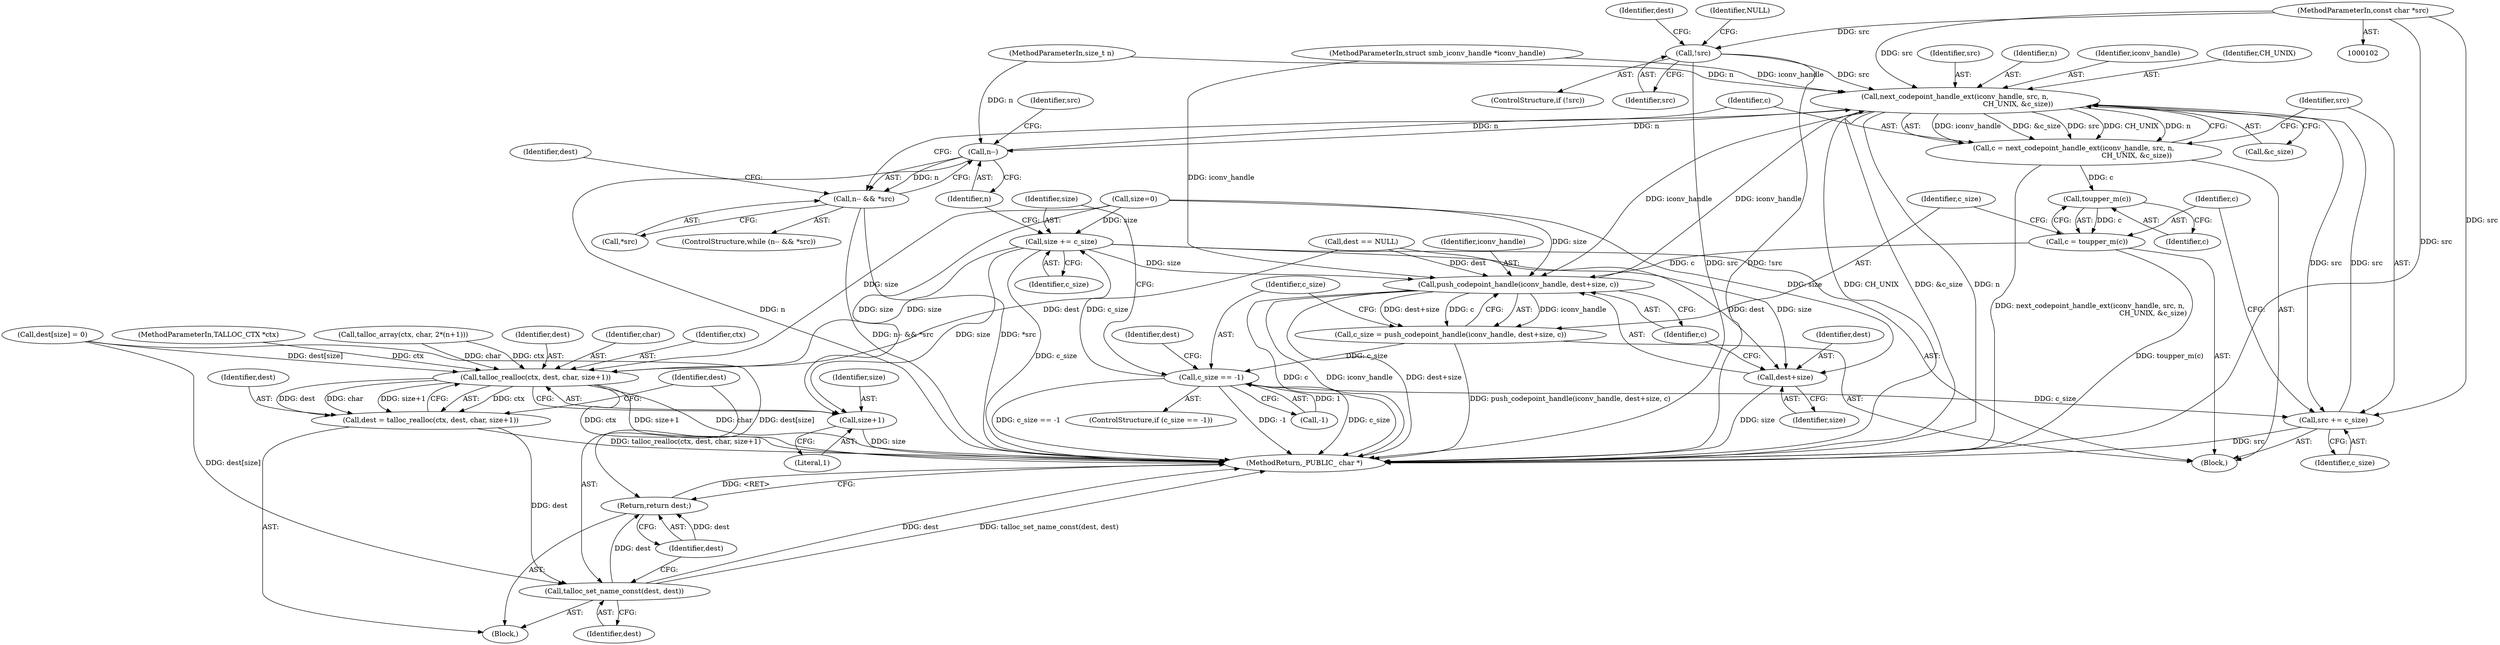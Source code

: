 digraph "0_samba_ba5dbda6d0174a59d221c45cca52ecd232820d48_1@pointer" {
"1000105" [label="(MethodParameterIn,const char *src)"];
"1000114" [label="(Call,!src)"];
"1000147" [label="(Call,next_codepoint_handle_ext(iconv_handle, src, n,\n                                                         CH_UNIX, &c_size))"];
"1000138" [label="(Call,n--)"];
"1000137" [label="(Call,n-- && *src)"];
"1000145" [label="(Call,c = next_codepoint_handle_ext(iconv_handle, src, n,\n                                                         CH_UNIX, &c_size))"];
"1000159" [label="(Call,toupper_m(c))"];
"1000157" [label="(Call,c = toupper_m(c))"];
"1000163" [label="(Call,push_codepoint_handle(iconv_handle, dest+size, c))"];
"1000161" [label="(Call,c_size = push_codepoint_handle(iconv_handle, dest+size, c))"];
"1000170" [label="(Call,c_size == -1)"];
"1000154" [label="(Call,src += c_size)"];
"1000179" [label="(Call,size += c_size)"];
"1000165" [label="(Call,dest+size)"];
"1000189" [label="(Call,talloc_realloc(ctx, dest, char, size+1))"];
"1000187" [label="(Call,dest = talloc_realloc(ctx, dest, char, size+1))"];
"1000196" [label="(Call,talloc_set_name_const(dest, dest))"];
"1000199" [label="(Return,return dest;)"];
"1000193" [label="(Call,size+1)"];
"1000193" [label="(Call,size+1)"];
"1000199" [label="(Return,return dest;)"];
"1000142" [label="(Block,)"];
"1000118" [label="(Identifier,NULL)"];
"1000149" [label="(Identifier,src)"];
"1000139" [label="(Identifier,n)"];
"1000130" [label="(Call,dest == NULL)"];
"1000170" [label="(Call,c_size == -1)"];
"1000113" [label="(ControlStructure,if (!src))"];
"1000158" [label="(Identifier,c)"];
"1000161" [label="(Call,c_size = push_codepoint_handle(iconv_handle, dest+size, c))"];
"1000200" [label="(Identifier,dest)"];
"1000165" [label="(Call,dest+size)"];
"1000163" [label="(Call,push_codepoint_handle(iconv_handle, dest+size, c))"];
"1000114" [label="(Call,!src)"];
"1000169" [label="(ControlStructure,if (c_size == -1))"];
"1000160" [label="(Identifier,c)"];
"1000106" [label="(MethodParameterIn,size_t n)"];
"1000159" [label="(Call,toupper_m(c))"];
"1000162" [label="(Identifier,c_size)"];
"1000172" [label="(Call,-1)"];
"1000105" [label="(MethodParameterIn,const char *src)"];
"1000120" [label="(Identifier,dest)"];
"1000156" [label="(Identifier,c_size)"];
"1000201" [label="(MethodReturn,_PUBLIC_ char *)"];
"1000167" [label="(Identifier,size)"];
"1000103" [label="(MethodParameterIn,struct smb_iconv_handle *iconv_handle)"];
"1000157" [label="(Call,c = toupper_m(c))"];
"1000180" [label="(Identifier,size)"];
"1000171" [label="(Identifier,c_size)"];
"1000115" [label="(Identifier,src)"];
"1000140" [label="(Call,*src)"];
"1000155" [label="(Identifier,src)"];
"1000104" [label="(MethodParameterIn,TALLOC_CTX *ctx)"];
"1000189" [label="(Call,talloc_realloc(ctx, dest, char, size+1))"];
"1000147" [label="(Call,next_codepoint_handle_ext(iconv_handle, src, n,\n                                                         CH_UNIX, &c_size))"];
"1000141" [label="(Identifier,src)"];
"1000176" [label="(Identifier,dest)"];
"1000150" [label="(Identifier,n)"];
"1000168" [label="(Identifier,c)"];
"1000181" [label="(Identifier,c_size)"];
"1000166" [label="(Identifier,dest)"];
"1000198" [label="(Identifier,dest)"];
"1000136" [label="(ControlStructure,while (n-- && *src))"];
"1000187" [label="(Call,dest = talloc_realloc(ctx, dest, char, size+1))"];
"1000184" [label="(Identifier,dest)"];
"1000191" [label="(Identifier,dest)"];
"1000192" [label="(Identifier,char)"];
"1000107" [label="(Block,)"];
"1000188" [label="(Identifier,dest)"];
"1000190" [label="(Identifier,ctx)"];
"1000109" [label="(Call,size=0)"];
"1000196" [label="(Call,talloc_set_name_const(dest, dest))"];
"1000152" [label="(Call,&c_size)"];
"1000194" [label="(Identifier,size)"];
"1000138" [label="(Call,n--)"];
"1000164" [label="(Identifier,iconv_handle)"];
"1000182" [label="(Call,dest[size] = 0)"];
"1000179" [label="(Call,size += c_size)"];
"1000137" [label="(Call,n-- && *src)"];
"1000121" [label="(Call,talloc_array(ctx, char, 2*(n+1)))"];
"1000146" [label="(Identifier,c)"];
"1000148" [label="(Identifier,iconv_handle)"];
"1000154" [label="(Call,src += c_size)"];
"1000197" [label="(Identifier,dest)"];
"1000195" [label="(Literal,1)"];
"1000145" [label="(Call,c = next_codepoint_handle_ext(iconv_handle, src, n,\n                                                         CH_UNIX, &c_size))"];
"1000151" [label="(Identifier,CH_UNIX)"];
"1000105" -> "1000102"  [label="AST: "];
"1000105" -> "1000201"  [label="DDG: src"];
"1000105" -> "1000114"  [label="DDG: src"];
"1000105" -> "1000147"  [label="DDG: src"];
"1000105" -> "1000154"  [label="DDG: src"];
"1000114" -> "1000113"  [label="AST: "];
"1000114" -> "1000115"  [label="CFG: "];
"1000115" -> "1000114"  [label="AST: "];
"1000118" -> "1000114"  [label="CFG: "];
"1000120" -> "1000114"  [label="CFG: "];
"1000114" -> "1000201"  [label="DDG: !src"];
"1000114" -> "1000201"  [label="DDG: src"];
"1000114" -> "1000147"  [label="DDG: src"];
"1000147" -> "1000145"  [label="AST: "];
"1000147" -> "1000152"  [label="CFG: "];
"1000148" -> "1000147"  [label="AST: "];
"1000149" -> "1000147"  [label="AST: "];
"1000150" -> "1000147"  [label="AST: "];
"1000151" -> "1000147"  [label="AST: "];
"1000152" -> "1000147"  [label="AST: "];
"1000145" -> "1000147"  [label="CFG: "];
"1000147" -> "1000201"  [label="DDG: CH_UNIX"];
"1000147" -> "1000201"  [label="DDG: &c_size"];
"1000147" -> "1000201"  [label="DDG: n"];
"1000147" -> "1000138"  [label="DDG: n"];
"1000147" -> "1000145"  [label="DDG: iconv_handle"];
"1000147" -> "1000145"  [label="DDG: &c_size"];
"1000147" -> "1000145"  [label="DDG: src"];
"1000147" -> "1000145"  [label="DDG: CH_UNIX"];
"1000147" -> "1000145"  [label="DDG: n"];
"1000163" -> "1000147"  [label="DDG: iconv_handle"];
"1000103" -> "1000147"  [label="DDG: iconv_handle"];
"1000154" -> "1000147"  [label="DDG: src"];
"1000138" -> "1000147"  [label="DDG: n"];
"1000106" -> "1000147"  [label="DDG: n"];
"1000147" -> "1000154"  [label="DDG: src"];
"1000147" -> "1000163"  [label="DDG: iconv_handle"];
"1000138" -> "1000137"  [label="AST: "];
"1000138" -> "1000139"  [label="CFG: "];
"1000139" -> "1000138"  [label="AST: "];
"1000141" -> "1000138"  [label="CFG: "];
"1000137" -> "1000138"  [label="CFG: "];
"1000138" -> "1000201"  [label="DDG: n"];
"1000138" -> "1000137"  [label="DDG: n"];
"1000106" -> "1000138"  [label="DDG: n"];
"1000137" -> "1000136"  [label="AST: "];
"1000137" -> "1000140"  [label="CFG: "];
"1000140" -> "1000137"  [label="AST: "];
"1000146" -> "1000137"  [label="CFG: "];
"1000184" -> "1000137"  [label="CFG: "];
"1000137" -> "1000201"  [label="DDG: *src"];
"1000137" -> "1000201"  [label="DDG: n-- && *src"];
"1000145" -> "1000142"  [label="AST: "];
"1000146" -> "1000145"  [label="AST: "];
"1000155" -> "1000145"  [label="CFG: "];
"1000145" -> "1000201"  [label="DDG: next_codepoint_handle_ext(iconv_handle, src, n,\n                                                         CH_UNIX, &c_size)"];
"1000145" -> "1000159"  [label="DDG: c"];
"1000159" -> "1000157"  [label="AST: "];
"1000159" -> "1000160"  [label="CFG: "];
"1000160" -> "1000159"  [label="AST: "];
"1000157" -> "1000159"  [label="CFG: "];
"1000159" -> "1000157"  [label="DDG: c"];
"1000157" -> "1000142"  [label="AST: "];
"1000158" -> "1000157"  [label="AST: "];
"1000162" -> "1000157"  [label="CFG: "];
"1000157" -> "1000201"  [label="DDG: toupper_m(c)"];
"1000157" -> "1000163"  [label="DDG: c"];
"1000163" -> "1000161"  [label="AST: "];
"1000163" -> "1000168"  [label="CFG: "];
"1000164" -> "1000163"  [label="AST: "];
"1000165" -> "1000163"  [label="AST: "];
"1000168" -> "1000163"  [label="AST: "];
"1000161" -> "1000163"  [label="CFG: "];
"1000163" -> "1000201"  [label="DDG: c"];
"1000163" -> "1000201"  [label="DDG: iconv_handle"];
"1000163" -> "1000201"  [label="DDG: dest+size"];
"1000163" -> "1000161"  [label="DDG: iconv_handle"];
"1000163" -> "1000161"  [label="DDG: dest+size"];
"1000163" -> "1000161"  [label="DDG: c"];
"1000103" -> "1000163"  [label="DDG: iconv_handle"];
"1000130" -> "1000163"  [label="DDG: dest"];
"1000179" -> "1000163"  [label="DDG: size"];
"1000109" -> "1000163"  [label="DDG: size"];
"1000161" -> "1000142"  [label="AST: "];
"1000162" -> "1000161"  [label="AST: "];
"1000171" -> "1000161"  [label="CFG: "];
"1000161" -> "1000201"  [label="DDG: push_codepoint_handle(iconv_handle, dest+size, c)"];
"1000161" -> "1000170"  [label="DDG: c_size"];
"1000170" -> "1000169"  [label="AST: "];
"1000170" -> "1000172"  [label="CFG: "];
"1000171" -> "1000170"  [label="AST: "];
"1000172" -> "1000170"  [label="AST: "];
"1000176" -> "1000170"  [label="CFG: "];
"1000180" -> "1000170"  [label="CFG: "];
"1000170" -> "1000201"  [label="DDG: -1"];
"1000170" -> "1000201"  [label="DDG: c_size"];
"1000170" -> "1000201"  [label="DDG: c_size == -1"];
"1000170" -> "1000154"  [label="DDG: c_size"];
"1000172" -> "1000170"  [label="DDG: 1"];
"1000170" -> "1000179"  [label="DDG: c_size"];
"1000154" -> "1000142"  [label="AST: "];
"1000154" -> "1000156"  [label="CFG: "];
"1000155" -> "1000154"  [label="AST: "];
"1000156" -> "1000154"  [label="AST: "];
"1000158" -> "1000154"  [label="CFG: "];
"1000154" -> "1000201"  [label="DDG: src"];
"1000179" -> "1000142"  [label="AST: "];
"1000179" -> "1000181"  [label="CFG: "];
"1000180" -> "1000179"  [label="AST: "];
"1000181" -> "1000179"  [label="AST: "];
"1000139" -> "1000179"  [label="CFG: "];
"1000179" -> "1000201"  [label="DDG: c_size"];
"1000179" -> "1000165"  [label="DDG: size"];
"1000109" -> "1000179"  [label="DDG: size"];
"1000179" -> "1000189"  [label="DDG: size"];
"1000179" -> "1000193"  [label="DDG: size"];
"1000165" -> "1000167"  [label="CFG: "];
"1000166" -> "1000165"  [label="AST: "];
"1000167" -> "1000165"  [label="AST: "];
"1000168" -> "1000165"  [label="CFG: "];
"1000165" -> "1000201"  [label="DDG: size"];
"1000130" -> "1000165"  [label="DDG: dest"];
"1000109" -> "1000165"  [label="DDG: size"];
"1000189" -> "1000187"  [label="AST: "];
"1000189" -> "1000193"  [label="CFG: "];
"1000190" -> "1000189"  [label="AST: "];
"1000191" -> "1000189"  [label="AST: "];
"1000192" -> "1000189"  [label="AST: "];
"1000193" -> "1000189"  [label="AST: "];
"1000187" -> "1000189"  [label="CFG: "];
"1000189" -> "1000201"  [label="DDG: ctx"];
"1000189" -> "1000201"  [label="DDG: size+1"];
"1000189" -> "1000201"  [label="DDG: char"];
"1000189" -> "1000187"  [label="DDG: ctx"];
"1000189" -> "1000187"  [label="DDG: dest"];
"1000189" -> "1000187"  [label="DDG: char"];
"1000189" -> "1000187"  [label="DDG: size+1"];
"1000121" -> "1000189"  [label="DDG: ctx"];
"1000121" -> "1000189"  [label="DDG: char"];
"1000104" -> "1000189"  [label="DDG: ctx"];
"1000182" -> "1000189"  [label="DDG: dest[size]"];
"1000130" -> "1000189"  [label="DDG: dest"];
"1000109" -> "1000189"  [label="DDG: size"];
"1000187" -> "1000107"  [label="AST: "];
"1000188" -> "1000187"  [label="AST: "];
"1000197" -> "1000187"  [label="CFG: "];
"1000187" -> "1000201"  [label="DDG: talloc_realloc(ctx, dest, char, size+1)"];
"1000187" -> "1000196"  [label="DDG: dest"];
"1000196" -> "1000107"  [label="AST: "];
"1000196" -> "1000198"  [label="CFG: "];
"1000197" -> "1000196"  [label="AST: "];
"1000198" -> "1000196"  [label="AST: "];
"1000200" -> "1000196"  [label="CFG: "];
"1000196" -> "1000201"  [label="DDG: dest"];
"1000196" -> "1000201"  [label="DDG: talloc_set_name_const(dest, dest)"];
"1000182" -> "1000196"  [label="DDG: dest[size]"];
"1000196" -> "1000199"  [label="DDG: dest"];
"1000199" -> "1000107"  [label="AST: "];
"1000199" -> "1000200"  [label="CFG: "];
"1000200" -> "1000199"  [label="AST: "];
"1000201" -> "1000199"  [label="CFG: "];
"1000199" -> "1000201"  [label="DDG: <RET>"];
"1000200" -> "1000199"  [label="DDG: dest"];
"1000182" -> "1000199"  [label="DDG: dest[size]"];
"1000193" -> "1000195"  [label="CFG: "];
"1000194" -> "1000193"  [label="AST: "];
"1000195" -> "1000193"  [label="AST: "];
"1000193" -> "1000201"  [label="DDG: size"];
"1000109" -> "1000193"  [label="DDG: size"];
}
